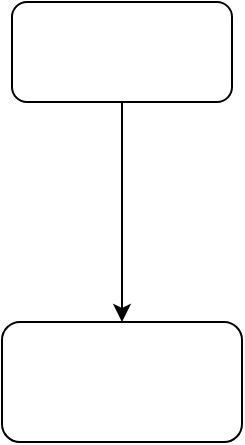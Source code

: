 <mxfile version="21.6.6" type="github">
  <diagram name="第 1 页" id="vnWy4jIUzXmmlUQGZVa8">
    <mxGraphModel dx="1050" dy="581" grid="1" gridSize="10" guides="1" tooltips="1" connect="1" arrows="1" fold="1" page="1" pageScale="1" pageWidth="827" pageHeight="1169" math="0" shadow="0">
      <root>
        <mxCell id="0" />
        <mxCell id="1" parent="0" />
        <mxCell id="nq0dk1Ah7jj0nPRHWsXf-3" value="" style="edgeStyle=orthogonalEdgeStyle;rounded=0;orthogonalLoop=1;jettySize=auto;html=1;" edge="1" parent="1" source="nq0dk1Ah7jj0nPRHWsXf-1" target="nq0dk1Ah7jj0nPRHWsXf-2">
          <mxGeometry relative="1" as="geometry" />
        </mxCell>
        <mxCell id="nq0dk1Ah7jj0nPRHWsXf-1" value="" style="rounded=1;whiteSpace=wrap;html=1;" vertex="1" parent="1">
          <mxGeometry x="210" y="150" width="110" height="50" as="geometry" />
        </mxCell>
        <mxCell id="nq0dk1Ah7jj0nPRHWsXf-2" value="" style="rounded=1;whiteSpace=wrap;html=1;" vertex="1" parent="1">
          <mxGeometry x="205" y="310" width="120" height="60" as="geometry" />
        </mxCell>
      </root>
    </mxGraphModel>
  </diagram>
</mxfile>
